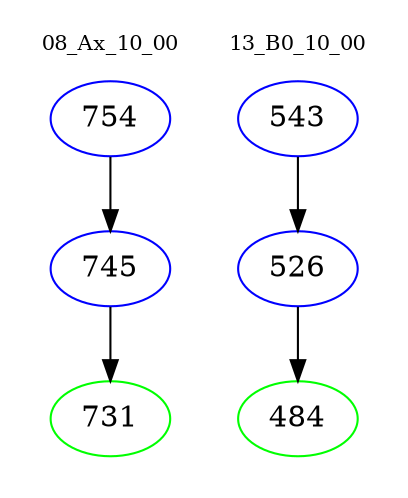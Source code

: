 digraph{
subgraph cluster_0 {
color = white
label = "08_Ax_10_00";
fontsize=10;
T0_754 [label="754", color="blue"]
T0_754 -> T0_745 [color="black"]
T0_745 [label="745", color="blue"]
T0_745 -> T0_731 [color="black"]
T0_731 [label="731", color="green"]
}
subgraph cluster_1 {
color = white
label = "13_B0_10_00";
fontsize=10;
T1_543 [label="543", color="blue"]
T1_543 -> T1_526 [color="black"]
T1_526 [label="526", color="blue"]
T1_526 -> T1_484 [color="black"]
T1_484 [label="484", color="green"]
}
}
